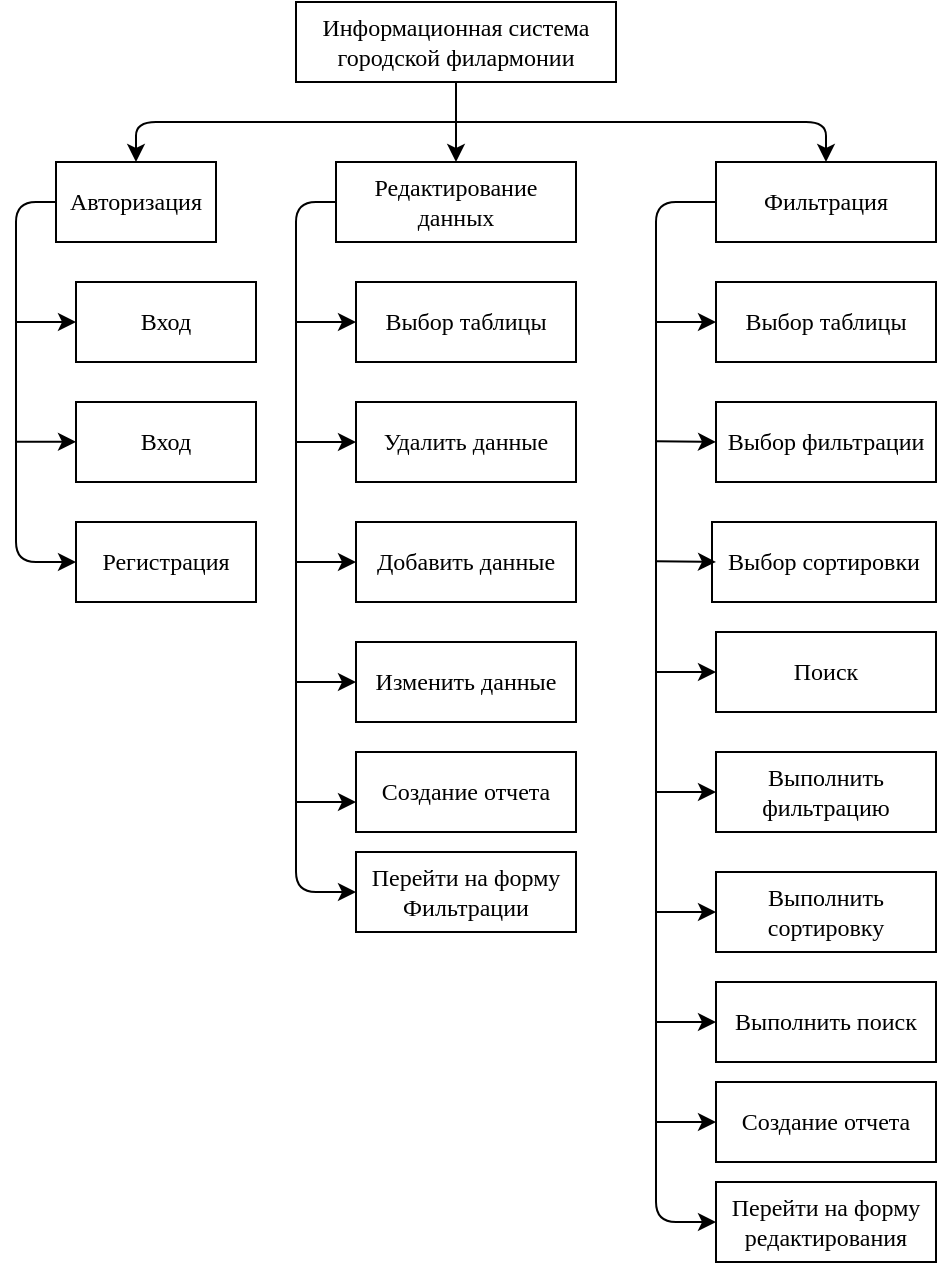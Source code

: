 <mxfile version="14.3.1" type="device"><diagram id="-sT8LbGeg3wiAVopO3M0" name="Page-1"><mxGraphModel dx="2595" dy="1450" grid="1" gridSize="10" guides="1" tooltips="1" connect="1" arrows="1" fold="1" page="1" pageScale="1" pageWidth="827" pageHeight="1169" math="0" shadow="0"><root><mxCell id="0"/><mxCell id="1" parent="0"/><mxCell id="BaXhhonplJYoqPYJ3UFk-1" value="Информационная система городской филармонии" style="rounded=0;whiteSpace=wrap;html=1;fontFamily=Times New Roman;" parent="1" vertex="1"><mxGeometry x="280" y="160" width="160" height="40" as="geometry"/></mxCell><mxCell id="BaXhhonplJYoqPYJ3UFk-2" value="Авторизация" style="rounded=0;whiteSpace=wrap;html=1;fontFamily=Times New Roman;" parent="1" vertex="1"><mxGeometry x="160" y="240" width="80" height="40" as="geometry"/></mxCell><mxCell id="BaXhhonplJYoqPYJ3UFk-3" value="Редактирование данных" style="rounded=0;whiteSpace=wrap;html=1;fontFamily=Times New Roman;" parent="1" vertex="1"><mxGeometry x="300" y="240" width="120" height="40" as="geometry"/></mxCell><mxCell id="BaXhhonplJYoqPYJ3UFk-4" value="Фильтрация" style="rounded=0;whiteSpace=wrap;html=1;fontFamily=Times New Roman;" parent="1" vertex="1"><mxGeometry x="490" y="240" width="110" height="40" as="geometry"/></mxCell><mxCell id="BaXhhonplJYoqPYJ3UFk-8" value="" style="endArrow=classic;html=1;entryX=0.5;entryY=0;entryDx=0;entryDy=0;fontFamily=Times New Roman;" parent="1" target="BaXhhonplJYoqPYJ3UFk-4" edge="1"><mxGeometry width="50" height="50" relative="1" as="geometry"><mxPoint x="360" y="220" as="sourcePoint"/><mxPoint x="460" y="210" as="targetPoint"/><Array as="points"><mxPoint x="545" y="220"/></Array></mxGeometry></mxCell><mxCell id="BaXhhonplJYoqPYJ3UFk-9" value="" style="endArrow=classic;html=1;entryX=0.5;entryY=0;entryDx=0;entryDy=0;exitX=0.5;exitY=1;exitDx=0;exitDy=0;fontFamily=Times New Roman;" parent="1" source="BaXhhonplJYoqPYJ3UFk-1" target="BaXhhonplJYoqPYJ3UFk-3" edge="1"><mxGeometry width="50" height="50" relative="1" as="geometry"><mxPoint x="410" y="260" as="sourcePoint"/><mxPoint x="460" y="210" as="targetPoint"/></mxGeometry></mxCell><mxCell id="BaXhhonplJYoqPYJ3UFk-11" value="" style="endArrow=classic;html=1;entryX=0.5;entryY=0;entryDx=0;entryDy=0;fontFamily=Times New Roman;" parent="1" target="BaXhhonplJYoqPYJ3UFk-2" edge="1"><mxGeometry width="50" height="50" relative="1" as="geometry"><mxPoint x="360" y="220" as="sourcePoint"/><mxPoint x="460" y="210" as="targetPoint"/><Array as="points"><mxPoint x="200" y="220"/></Array></mxGeometry></mxCell><mxCell id="BaXhhonplJYoqPYJ3UFk-12" value="Вход" style="rounded=0;whiteSpace=wrap;html=1;fontFamily=Times New Roman;" parent="1" vertex="1"><mxGeometry x="170" y="300" width="90" height="40" as="geometry"/></mxCell><mxCell id="BaXhhonplJYoqPYJ3UFk-13" value="Регистрация" style="rounded=0;whiteSpace=wrap;html=1;fontFamily=Times New Roman;" parent="1" vertex="1"><mxGeometry x="170" y="420" width="90" height="40" as="geometry"/></mxCell><mxCell id="BaXhhonplJYoqPYJ3UFk-14" value="" style="endArrow=classic;html=1;entryX=0;entryY=0.5;entryDx=0;entryDy=0;exitX=0;exitY=0.5;exitDx=0;exitDy=0;fontFamily=Times New Roman;" parent="1" source="BaXhhonplJYoqPYJ3UFk-2" target="BaXhhonplJYoqPYJ3UFk-13" edge="1"><mxGeometry width="50" height="50" relative="1" as="geometry"><mxPoint x="350" y="310" as="sourcePoint"/><mxPoint x="400" y="260" as="targetPoint"/><Array as="points"><mxPoint x="140" y="260"/><mxPoint x="140" y="440"/></Array></mxGeometry></mxCell><mxCell id="BaXhhonplJYoqPYJ3UFk-15" value="" style="endArrow=classic;html=1;entryX=0;entryY=0.5;entryDx=0;entryDy=0;fontFamily=Times New Roman;" parent="1" target="BaXhhonplJYoqPYJ3UFk-12" edge="1"><mxGeometry width="50" height="50" relative="1" as="geometry"><mxPoint x="140" y="320" as="sourcePoint"/><mxPoint x="190" y="270" as="targetPoint"/></mxGeometry></mxCell><mxCell id="BaXhhonplJYoqPYJ3UFk-16" value="Удалить данные" style="rounded=0;whiteSpace=wrap;html=1;fontFamily=Times New Roman;" parent="1" vertex="1"><mxGeometry x="310" y="360" width="110" height="40" as="geometry"/></mxCell><mxCell id="BaXhhonplJYoqPYJ3UFk-17" value="Выбор таблицы" style="rounded=0;whiteSpace=wrap;html=1;fontFamily=Times New Roman;" parent="1" vertex="1"><mxGeometry x="310" y="300" width="110" height="40" as="geometry"/></mxCell><mxCell id="BaXhhonplJYoqPYJ3UFk-18" value="Добавить данные" style="rounded=0;whiteSpace=wrap;html=1;fontFamily=Times New Roman;" parent="1" vertex="1"><mxGeometry x="310" y="420" width="110" height="40" as="geometry"/></mxCell><mxCell id="BaXhhonplJYoqPYJ3UFk-19" value="Изменить данные" style="rounded=0;whiteSpace=wrap;html=1;fontFamily=Times New Roman;" parent="1" vertex="1"><mxGeometry x="310" y="480" width="110" height="40" as="geometry"/></mxCell><mxCell id="BaXhhonplJYoqPYJ3UFk-20" value="" style="endArrow=classic;html=1;entryX=0;entryY=0.5;entryDx=0;entryDy=0;exitX=0;exitY=0.5;exitDx=0;exitDy=0;fontFamily=Times New Roman;" parent="1" target="BaXhhonplJYoqPYJ3UFk-26" edge="1"><mxGeometry width="50" height="50" relative="1" as="geometry"><mxPoint x="300" y="260" as="sourcePoint"/><mxPoint x="320" y="380" as="targetPoint"/><Array as="points"><mxPoint x="280" y="260"/><mxPoint x="280" y="320"/><mxPoint x="280" y="605"/></Array></mxGeometry></mxCell><mxCell id="BaXhhonplJYoqPYJ3UFk-22" value="" style="endArrow=classic;html=1;entryX=0;entryY=0.5;entryDx=0;entryDy=0;fontFamily=Times New Roman;" parent="1" target="BaXhhonplJYoqPYJ3UFk-17" edge="1"><mxGeometry width="50" height="50" relative="1" as="geometry"><mxPoint x="280" y="320" as="sourcePoint"/><mxPoint x="280" y="330" as="targetPoint"/></mxGeometry></mxCell><mxCell id="BaXhhonplJYoqPYJ3UFk-23" value="" style="endArrow=classic;html=1;entryX=0;entryY=0.5;entryDx=0;entryDy=0;fontFamily=Times New Roman;" parent="1" target="BaXhhonplJYoqPYJ3UFk-16" edge="1"><mxGeometry width="50" height="50" relative="1" as="geometry"><mxPoint x="280" y="380" as="sourcePoint"/><mxPoint x="280" y="330" as="targetPoint"/></mxGeometry></mxCell><mxCell id="BaXhhonplJYoqPYJ3UFk-24" value="" style="endArrow=classic;html=1;entryX=0;entryY=0.5;entryDx=0;entryDy=0;fontFamily=Times New Roman;" parent="1" target="BaXhhonplJYoqPYJ3UFk-18" edge="1"><mxGeometry width="50" height="50" relative="1" as="geometry"><mxPoint x="280" y="440" as="sourcePoint"/><mxPoint x="280" y="330" as="targetPoint"/></mxGeometry></mxCell><mxCell id="BaXhhonplJYoqPYJ3UFk-26" value="Перейти на форму Фильтрации" style="rounded=0;whiteSpace=wrap;html=1;fontFamily=Times New Roman;" parent="1" vertex="1"><mxGeometry x="310" y="585" width="110" height="40" as="geometry"/></mxCell><mxCell id="BaXhhonplJYoqPYJ3UFk-27" value="" style="endArrow=classic;html=1;entryX=0;entryY=0.5;entryDx=0;entryDy=0;fontFamily=Times New Roman;" parent="1" target="BaXhhonplJYoqPYJ3UFk-19" edge="1"><mxGeometry width="50" height="50" relative="1" as="geometry"><mxPoint x="280" y="500" as="sourcePoint"/><mxPoint x="280" y="400" as="targetPoint"/></mxGeometry></mxCell><mxCell id="BaXhhonplJYoqPYJ3UFk-28" value="Поиск" style="rounded=0;whiteSpace=wrap;html=1;fontFamily=Times New Roman;" parent="1" vertex="1"><mxGeometry x="490" y="475" width="110" height="40" as="geometry"/></mxCell><mxCell id="BaXhhonplJYoqPYJ3UFk-29" value="Выбор таблицы" style="rounded=0;whiteSpace=wrap;html=1;fontFamily=Times New Roman;" parent="1" vertex="1"><mxGeometry x="490" y="300" width="110" height="40" as="geometry"/></mxCell><mxCell id="BaXhhonplJYoqPYJ3UFk-30" value="Выполнить фильтрацию" style="rounded=0;whiteSpace=wrap;html=1;fontFamily=Times New Roman;" parent="1" vertex="1"><mxGeometry x="490" y="535" width="110" height="40" as="geometry"/></mxCell><mxCell id="BaXhhonplJYoqPYJ3UFk-31" value="Выполнить сортировку" style="rounded=0;whiteSpace=wrap;html=1;fontFamily=Times New Roman;" parent="1" vertex="1"><mxGeometry x="490" y="595" width="110" height="40" as="geometry"/></mxCell><mxCell id="BaXhhonplJYoqPYJ3UFk-32" value="" style="endArrow=classic;html=1;entryX=0;entryY=0.5;entryDx=0;entryDy=0;fontFamily=Times New Roman;" parent="1" target="BaXhhonplJYoqPYJ3UFk-29" edge="1"><mxGeometry width="50" height="50" relative="1" as="geometry"><mxPoint x="460" y="320" as="sourcePoint"/><mxPoint x="460" y="330" as="targetPoint"/></mxGeometry></mxCell><mxCell id="BaXhhonplJYoqPYJ3UFk-33" value="" style="endArrow=classic;html=1;entryX=0;entryY=0.5;entryDx=0;entryDy=0;fontFamily=Times New Roman;" parent="1" target="BaXhhonplJYoqPYJ3UFk-28" edge="1"><mxGeometry width="50" height="50" relative="1" as="geometry"><mxPoint x="460" y="495" as="sourcePoint"/><mxPoint x="460" y="330" as="targetPoint"/></mxGeometry></mxCell><mxCell id="BaXhhonplJYoqPYJ3UFk-34" value="" style="endArrow=classic;html=1;entryX=0;entryY=0.5;entryDx=0;entryDy=0;fontFamily=Times New Roman;" parent="1" target="BaXhhonplJYoqPYJ3UFk-30" edge="1"><mxGeometry width="50" height="50" relative="1" as="geometry"><mxPoint x="460" y="555" as="sourcePoint"/><mxPoint x="460" y="330" as="targetPoint"/></mxGeometry></mxCell><mxCell id="BaXhhonplJYoqPYJ3UFk-35" value="Перейти на форму редактирования" style="rounded=0;whiteSpace=wrap;html=1;fontFamily=Times New Roman;" parent="1" vertex="1"><mxGeometry x="490" y="750" width="110" height="40" as="geometry"/></mxCell><mxCell id="BaXhhonplJYoqPYJ3UFk-36" value="" style="endArrow=classic;html=1;entryX=0;entryY=0.5;entryDx=0;entryDy=0;fontFamily=Times New Roman;" parent="1" target="BaXhhonplJYoqPYJ3UFk-31" edge="1"><mxGeometry width="50" height="50" relative="1" as="geometry"><mxPoint x="460" y="615" as="sourcePoint"/><mxPoint x="460" y="400" as="targetPoint"/></mxGeometry></mxCell><mxCell id="BaXhhonplJYoqPYJ3UFk-37" value="" style="endArrow=classic;html=1;entryX=0;entryY=0.5;entryDx=0;entryDy=0;exitX=0;exitY=0.5;exitDx=0;exitDy=0;fontFamily=Times New Roman;" parent="1" source="BaXhhonplJYoqPYJ3UFk-4" target="BaXhhonplJYoqPYJ3UFk-35" edge="1"><mxGeometry width="50" height="50" relative="1" as="geometry"><mxPoint x="480" y="260" as="sourcePoint"/><mxPoint x="520" y="560" as="targetPoint"/><Array as="points"><mxPoint x="460" y="260"/><mxPoint x="460" y="320"/><mxPoint x="460" y="770"/></Array></mxGeometry></mxCell><mxCell id="BaXhhonplJYoqPYJ3UFk-38" value="Выбор фильтрации&lt;span style=&quot;color: rgba(0, 0, 0, 0); font-size: 0px;&quot;&gt;%3CmxGraphModel%3E%3Croot%3E%3CmxCell%20id%3D%220%22%2F%3E%3CmxCell%20id%3D%221%22%20parent%3D%220%22%2F%3E%3CmxCell%20id%3D%222%22%20value%3D%22%D0%92%D1%8B%D0%B1%D0%BE%D1%80%20%D1%82%D0%B0%D0%B1%D0%BB%D0%B8%D1%86%D1%8B%22%20style%3D%22rounded%3D0%3BwhiteSpace%3Dwrap%3Bhtml%3D1%3B%22%20vertex%3D%221%22%20parent%3D%221%22%3E%3CmxGeometry%20x%3D%22520%22%20y%3D%22300%22%20width%3D%2280%22%20height%3D%2240%22%20as%3D%22geometry%22%2F%3E%3C%2FmxCell%3E%3C%2Froot%3E%3C%2FmxGraphModel%3E&lt;/span&gt;" style="rounded=0;whiteSpace=wrap;html=1;fontFamily=Times New Roman;" parent="1" vertex="1"><mxGeometry x="490" y="360" width="110" height="40" as="geometry"/></mxCell><mxCell id="BaXhhonplJYoqPYJ3UFk-39" value="Выбор сортировки" style="rounded=0;whiteSpace=wrap;html=1;fontFamily=Times New Roman;" parent="1" vertex="1"><mxGeometry x="488" y="420" width="112" height="40" as="geometry"/></mxCell><mxCell id="BaXhhonplJYoqPYJ3UFk-40" value="" style="endArrow=classic;html=1;fontFamily=Times New Roman;" parent="1" edge="1"><mxGeometry width="50" height="50" relative="1" as="geometry"><mxPoint x="460" y="439.58" as="sourcePoint"/><mxPoint x="490" y="440" as="targetPoint"/></mxGeometry></mxCell><mxCell id="BaXhhonplJYoqPYJ3UFk-41" value="" style="endArrow=classic;html=1;fontFamily=Times New Roman;" parent="1" edge="1"><mxGeometry width="50" height="50" relative="1" as="geometry"><mxPoint x="460" y="379.58" as="sourcePoint"/><mxPoint x="490" y="380" as="targetPoint"/></mxGeometry></mxCell><mxCell id="0XArSzlCZukbTJfjdGjT-1" value="Выполнить поиск" style="rounded=0;whiteSpace=wrap;html=1;fontFamily=Times New Roman;" vertex="1" parent="1"><mxGeometry x="490" y="650" width="110" height="40" as="geometry"/></mxCell><mxCell id="0XArSzlCZukbTJfjdGjT-2" value="Создание отчета" style="rounded=0;whiteSpace=wrap;html=1;fontFamily=Times New Roman;" vertex="1" parent="1"><mxGeometry x="490" y="700" width="110" height="40" as="geometry"/></mxCell><mxCell id="0XArSzlCZukbTJfjdGjT-3" value="" style="endArrow=classic;html=1;entryX=0;entryY=0.5;entryDx=0;entryDy=0;fontFamily=Times New Roman;" edge="1" parent="1"><mxGeometry width="50" height="50" relative="1" as="geometry"><mxPoint x="460" y="670" as="sourcePoint"/><mxPoint x="490" y="670" as="targetPoint"/></mxGeometry></mxCell><mxCell id="0XArSzlCZukbTJfjdGjT-4" value="" style="endArrow=classic;html=1;entryX=0;entryY=0.5;entryDx=0;entryDy=0;fontFamily=Times New Roman;" edge="1" parent="1"><mxGeometry width="50" height="50" relative="1" as="geometry"><mxPoint x="460" y="720" as="sourcePoint"/><mxPoint x="490" y="720" as="targetPoint"/></mxGeometry></mxCell><mxCell id="0XArSzlCZukbTJfjdGjT-5" value="Создание отчета" style="rounded=0;whiteSpace=wrap;html=1;fontFamily=Times New Roman;" vertex="1" parent="1"><mxGeometry x="310" y="535" width="110" height="40" as="geometry"/></mxCell><mxCell id="0XArSzlCZukbTJfjdGjT-6" value="" style="endArrow=classic;html=1;entryX=0;entryY=0.5;entryDx=0;entryDy=0;fontFamily=Times New Roman;" edge="1" parent="1"><mxGeometry width="50" height="50" relative="1" as="geometry"><mxPoint x="280" y="560" as="sourcePoint"/><mxPoint x="310" y="560" as="targetPoint"/></mxGeometry></mxCell><mxCell id="0XArSzlCZukbTJfjdGjT-9" value="Вход" style="rounded=0;whiteSpace=wrap;html=1;fontFamily=Times New Roman;" vertex="1" parent="1"><mxGeometry x="170" y="360" width="90" height="40" as="geometry"/></mxCell><mxCell id="0XArSzlCZukbTJfjdGjT-10" value="" style="endArrow=classic;html=1;entryX=0;entryY=0.5;entryDx=0;entryDy=0;fontFamily=Times New Roman;" edge="1" parent="1"><mxGeometry width="50" height="50" relative="1" as="geometry"><mxPoint x="140" y="379.88" as="sourcePoint"/><mxPoint x="170" y="379.88" as="targetPoint"/></mxGeometry></mxCell></root></mxGraphModel></diagram></mxfile>